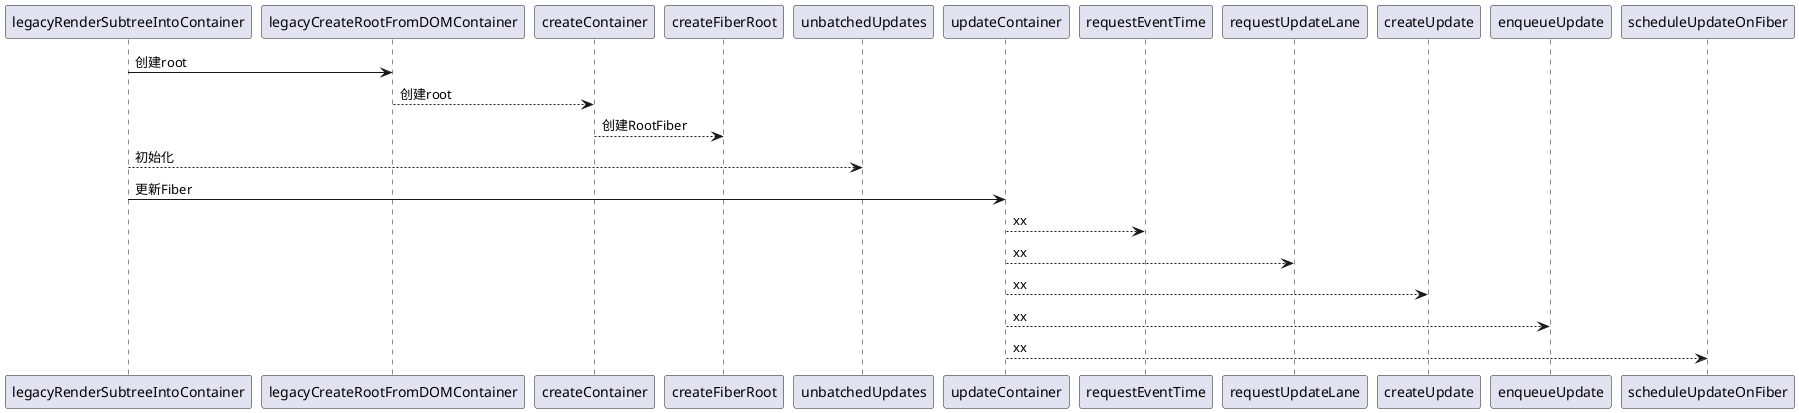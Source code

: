 	
@startuml
legacyRenderSubtreeIntoContainer -> legacyCreateRootFromDOMContainer: 创建root
legacyCreateRootFromDOMContainer --> createContainer: 创建root
createContainer --> createFiberRoot: 创建RootFiber
' 初始化executionContext
legacyRenderSubtreeIntoContainer --> unbatchedUpdates: 初始化
legacyRenderSubtreeIntoContainer -> updateContainer: 更新Fiber
' 默认是1或者3
updateContainer --> requestEventTime: xx
updateContainer --> requestUpdateLane: xx
updateContainer --> createUpdate: xx
updateContainer --> enqueueUpdate: xx
updateContainer --> scheduleUpdateOnFiber: xx
@enduml
